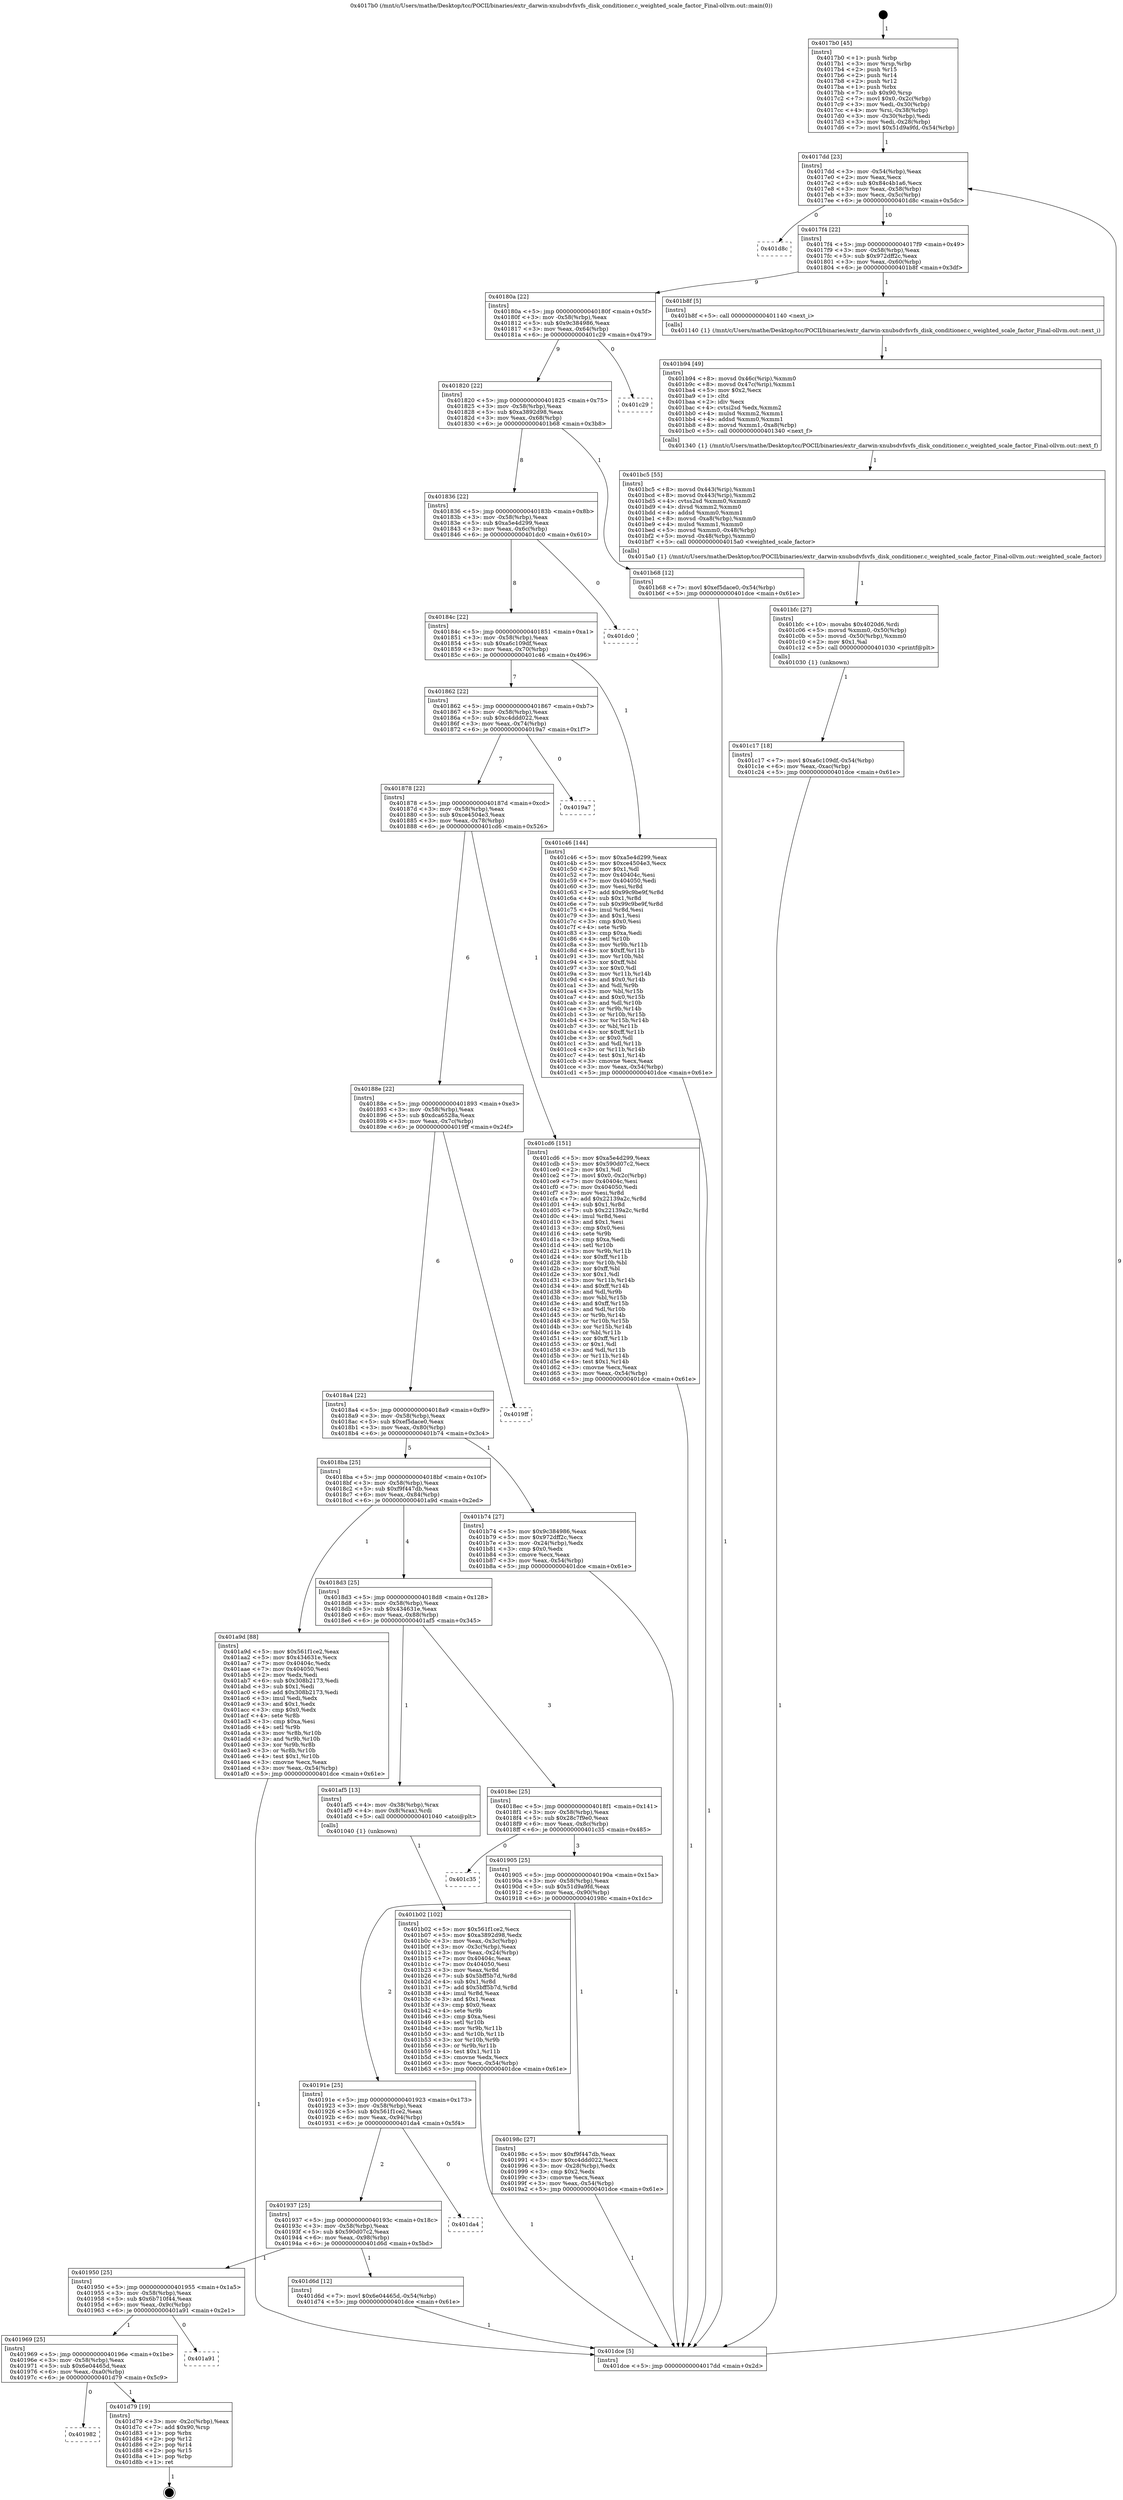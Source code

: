 digraph "0x4017b0" {
  label = "0x4017b0 (/mnt/c/Users/mathe/Desktop/tcc/POCII/binaries/extr_darwin-xnubsdvfsvfs_disk_conditioner.c_weighted_scale_factor_Final-ollvm.out::main(0))"
  labelloc = "t"
  node[shape=record]

  Entry [label="",width=0.3,height=0.3,shape=circle,fillcolor=black,style=filled]
  "0x4017dd" [label="{
     0x4017dd [23]\l
     | [instrs]\l
     &nbsp;&nbsp;0x4017dd \<+3\>: mov -0x54(%rbp),%eax\l
     &nbsp;&nbsp;0x4017e0 \<+2\>: mov %eax,%ecx\l
     &nbsp;&nbsp;0x4017e2 \<+6\>: sub $0x84c4b1a6,%ecx\l
     &nbsp;&nbsp;0x4017e8 \<+3\>: mov %eax,-0x58(%rbp)\l
     &nbsp;&nbsp;0x4017eb \<+3\>: mov %ecx,-0x5c(%rbp)\l
     &nbsp;&nbsp;0x4017ee \<+6\>: je 0000000000401d8c \<main+0x5dc\>\l
  }"]
  "0x401d8c" [label="{
     0x401d8c\l
  }", style=dashed]
  "0x4017f4" [label="{
     0x4017f4 [22]\l
     | [instrs]\l
     &nbsp;&nbsp;0x4017f4 \<+5\>: jmp 00000000004017f9 \<main+0x49\>\l
     &nbsp;&nbsp;0x4017f9 \<+3\>: mov -0x58(%rbp),%eax\l
     &nbsp;&nbsp;0x4017fc \<+5\>: sub $0x972dff2c,%eax\l
     &nbsp;&nbsp;0x401801 \<+3\>: mov %eax,-0x60(%rbp)\l
     &nbsp;&nbsp;0x401804 \<+6\>: je 0000000000401b8f \<main+0x3df\>\l
  }"]
  Exit [label="",width=0.3,height=0.3,shape=circle,fillcolor=black,style=filled,peripheries=2]
  "0x401b8f" [label="{
     0x401b8f [5]\l
     | [instrs]\l
     &nbsp;&nbsp;0x401b8f \<+5\>: call 0000000000401140 \<next_i\>\l
     | [calls]\l
     &nbsp;&nbsp;0x401140 \{1\} (/mnt/c/Users/mathe/Desktop/tcc/POCII/binaries/extr_darwin-xnubsdvfsvfs_disk_conditioner.c_weighted_scale_factor_Final-ollvm.out::next_i)\l
  }"]
  "0x40180a" [label="{
     0x40180a [22]\l
     | [instrs]\l
     &nbsp;&nbsp;0x40180a \<+5\>: jmp 000000000040180f \<main+0x5f\>\l
     &nbsp;&nbsp;0x40180f \<+3\>: mov -0x58(%rbp),%eax\l
     &nbsp;&nbsp;0x401812 \<+5\>: sub $0x9c384986,%eax\l
     &nbsp;&nbsp;0x401817 \<+3\>: mov %eax,-0x64(%rbp)\l
     &nbsp;&nbsp;0x40181a \<+6\>: je 0000000000401c29 \<main+0x479\>\l
  }"]
  "0x401982" [label="{
     0x401982\l
  }", style=dashed]
  "0x401c29" [label="{
     0x401c29\l
  }", style=dashed]
  "0x401820" [label="{
     0x401820 [22]\l
     | [instrs]\l
     &nbsp;&nbsp;0x401820 \<+5\>: jmp 0000000000401825 \<main+0x75\>\l
     &nbsp;&nbsp;0x401825 \<+3\>: mov -0x58(%rbp),%eax\l
     &nbsp;&nbsp;0x401828 \<+5\>: sub $0xa3892d98,%eax\l
     &nbsp;&nbsp;0x40182d \<+3\>: mov %eax,-0x68(%rbp)\l
     &nbsp;&nbsp;0x401830 \<+6\>: je 0000000000401b68 \<main+0x3b8\>\l
  }"]
  "0x401d79" [label="{
     0x401d79 [19]\l
     | [instrs]\l
     &nbsp;&nbsp;0x401d79 \<+3\>: mov -0x2c(%rbp),%eax\l
     &nbsp;&nbsp;0x401d7c \<+7\>: add $0x90,%rsp\l
     &nbsp;&nbsp;0x401d83 \<+1\>: pop %rbx\l
     &nbsp;&nbsp;0x401d84 \<+2\>: pop %r12\l
     &nbsp;&nbsp;0x401d86 \<+2\>: pop %r14\l
     &nbsp;&nbsp;0x401d88 \<+2\>: pop %r15\l
     &nbsp;&nbsp;0x401d8a \<+1\>: pop %rbp\l
     &nbsp;&nbsp;0x401d8b \<+1\>: ret\l
  }"]
  "0x401b68" [label="{
     0x401b68 [12]\l
     | [instrs]\l
     &nbsp;&nbsp;0x401b68 \<+7\>: movl $0xef5dace0,-0x54(%rbp)\l
     &nbsp;&nbsp;0x401b6f \<+5\>: jmp 0000000000401dce \<main+0x61e\>\l
  }"]
  "0x401836" [label="{
     0x401836 [22]\l
     | [instrs]\l
     &nbsp;&nbsp;0x401836 \<+5\>: jmp 000000000040183b \<main+0x8b\>\l
     &nbsp;&nbsp;0x40183b \<+3\>: mov -0x58(%rbp),%eax\l
     &nbsp;&nbsp;0x40183e \<+5\>: sub $0xa5e4d299,%eax\l
     &nbsp;&nbsp;0x401843 \<+3\>: mov %eax,-0x6c(%rbp)\l
     &nbsp;&nbsp;0x401846 \<+6\>: je 0000000000401dc0 \<main+0x610\>\l
  }"]
  "0x401969" [label="{
     0x401969 [25]\l
     | [instrs]\l
     &nbsp;&nbsp;0x401969 \<+5\>: jmp 000000000040196e \<main+0x1be\>\l
     &nbsp;&nbsp;0x40196e \<+3\>: mov -0x58(%rbp),%eax\l
     &nbsp;&nbsp;0x401971 \<+5\>: sub $0x6e04465d,%eax\l
     &nbsp;&nbsp;0x401976 \<+6\>: mov %eax,-0xa0(%rbp)\l
     &nbsp;&nbsp;0x40197c \<+6\>: je 0000000000401d79 \<main+0x5c9\>\l
  }"]
  "0x401dc0" [label="{
     0x401dc0\l
  }", style=dashed]
  "0x40184c" [label="{
     0x40184c [22]\l
     | [instrs]\l
     &nbsp;&nbsp;0x40184c \<+5\>: jmp 0000000000401851 \<main+0xa1\>\l
     &nbsp;&nbsp;0x401851 \<+3\>: mov -0x58(%rbp),%eax\l
     &nbsp;&nbsp;0x401854 \<+5\>: sub $0xa6c109df,%eax\l
     &nbsp;&nbsp;0x401859 \<+3\>: mov %eax,-0x70(%rbp)\l
     &nbsp;&nbsp;0x40185c \<+6\>: je 0000000000401c46 \<main+0x496\>\l
  }"]
  "0x401a91" [label="{
     0x401a91\l
  }", style=dashed]
  "0x401c46" [label="{
     0x401c46 [144]\l
     | [instrs]\l
     &nbsp;&nbsp;0x401c46 \<+5\>: mov $0xa5e4d299,%eax\l
     &nbsp;&nbsp;0x401c4b \<+5\>: mov $0xce4504e3,%ecx\l
     &nbsp;&nbsp;0x401c50 \<+2\>: mov $0x1,%dl\l
     &nbsp;&nbsp;0x401c52 \<+7\>: mov 0x40404c,%esi\l
     &nbsp;&nbsp;0x401c59 \<+7\>: mov 0x404050,%edi\l
     &nbsp;&nbsp;0x401c60 \<+3\>: mov %esi,%r8d\l
     &nbsp;&nbsp;0x401c63 \<+7\>: add $0x99c9be9f,%r8d\l
     &nbsp;&nbsp;0x401c6a \<+4\>: sub $0x1,%r8d\l
     &nbsp;&nbsp;0x401c6e \<+7\>: sub $0x99c9be9f,%r8d\l
     &nbsp;&nbsp;0x401c75 \<+4\>: imul %r8d,%esi\l
     &nbsp;&nbsp;0x401c79 \<+3\>: and $0x1,%esi\l
     &nbsp;&nbsp;0x401c7c \<+3\>: cmp $0x0,%esi\l
     &nbsp;&nbsp;0x401c7f \<+4\>: sete %r9b\l
     &nbsp;&nbsp;0x401c83 \<+3\>: cmp $0xa,%edi\l
     &nbsp;&nbsp;0x401c86 \<+4\>: setl %r10b\l
     &nbsp;&nbsp;0x401c8a \<+3\>: mov %r9b,%r11b\l
     &nbsp;&nbsp;0x401c8d \<+4\>: xor $0xff,%r11b\l
     &nbsp;&nbsp;0x401c91 \<+3\>: mov %r10b,%bl\l
     &nbsp;&nbsp;0x401c94 \<+3\>: xor $0xff,%bl\l
     &nbsp;&nbsp;0x401c97 \<+3\>: xor $0x0,%dl\l
     &nbsp;&nbsp;0x401c9a \<+3\>: mov %r11b,%r14b\l
     &nbsp;&nbsp;0x401c9d \<+4\>: and $0x0,%r14b\l
     &nbsp;&nbsp;0x401ca1 \<+3\>: and %dl,%r9b\l
     &nbsp;&nbsp;0x401ca4 \<+3\>: mov %bl,%r15b\l
     &nbsp;&nbsp;0x401ca7 \<+4\>: and $0x0,%r15b\l
     &nbsp;&nbsp;0x401cab \<+3\>: and %dl,%r10b\l
     &nbsp;&nbsp;0x401cae \<+3\>: or %r9b,%r14b\l
     &nbsp;&nbsp;0x401cb1 \<+3\>: or %r10b,%r15b\l
     &nbsp;&nbsp;0x401cb4 \<+3\>: xor %r15b,%r14b\l
     &nbsp;&nbsp;0x401cb7 \<+3\>: or %bl,%r11b\l
     &nbsp;&nbsp;0x401cba \<+4\>: xor $0xff,%r11b\l
     &nbsp;&nbsp;0x401cbe \<+3\>: or $0x0,%dl\l
     &nbsp;&nbsp;0x401cc1 \<+3\>: and %dl,%r11b\l
     &nbsp;&nbsp;0x401cc4 \<+3\>: or %r11b,%r14b\l
     &nbsp;&nbsp;0x401cc7 \<+4\>: test $0x1,%r14b\l
     &nbsp;&nbsp;0x401ccb \<+3\>: cmovne %ecx,%eax\l
     &nbsp;&nbsp;0x401cce \<+3\>: mov %eax,-0x54(%rbp)\l
     &nbsp;&nbsp;0x401cd1 \<+5\>: jmp 0000000000401dce \<main+0x61e\>\l
  }"]
  "0x401862" [label="{
     0x401862 [22]\l
     | [instrs]\l
     &nbsp;&nbsp;0x401862 \<+5\>: jmp 0000000000401867 \<main+0xb7\>\l
     &nbsp;&nbsp;0x401867 \<+3\>: mov -0x58(%rbp),%eax\l
     &nbsp;&nbsp;0x40186a \<+5\>: sub $0xc4ddd022,%eax\l
     &nbsp;&nbsp;0x40186f \<+3\>: mov %eax,-0x74(%rbp)\l
     &nbsp;&nbsp;0x401872 \<+6\>: je 00000000004019a7 \<main+0x1f7\>\l
  }"]
  "0x401950" [label="{
     0x401950 [25]\l
     | [instrs]\l
     &nbsp;&nbsp;0x401950 \<+5\>: jmp 0000000000401955 \<main+0x1a5\>\l
     &nbsp;&nbsp;0x401955 \<+3\>: mov -0x58(%rbp),%eax\l
     &nbsp;&nbsp;0x401958 \<+5\>: sub $0x6b710f44,%eax\l
     &nbsp;&nbsp;0x40195d \<+6\>: mov %eax,-0x9c(%rbp)\l
     &nbsp;&nbsp;0x401963 \<+6\>: je 0000000000401a91 \<main+0x2e1\>\l
  }"]
  "0x4019a7" [label="{
     0x4019a7\l
  }", style=dashed]
  "0x401878" [label="{
     0x401878 [22]\l
     | [instrs]\l
     &nbsp;&nbsp;0x401878 \<+5\>: jmp 000000000040187d \<main+0xcd\>\l
     &nbsp;&nbsp;0x40187d \<+3\>: mov -0x58(%rbp),%eax\l
     &nbsp;&nbsp;0x401880 \<+5\>: sub $0xce4504e3,%eax\l
     &nbsp;&nbsp;0x401885 \<+3\>: mov %eax,-0x78(%rbp)\l
     &nbsp;&nbsp;0x401888 \<+6\>: je 0000000000401cd6 \<main+0x526\>\l
  }"]
  "0x401d6d" [label="{
     0x401d6d [12]\l
     | [instrs]\l
     &nbsp;&nbsp;0x401d6d \<+7\>: movl $0x6e04465d,-0x54(%rbp)\l
     &nbsp;&nbsp;0x401d74 \<+5\>: jmp 0000000000401dce \<main+0x61e\>\l
  }"]
  "0x401cd6" [label="{
     0x401cd6 [151]\l
     | [instrs]\l
     &nbsp;&nbsp;0x401cd6 \<+5\>: mov $0xa5e4d299,%eax\l
     &nbsp;&nbsp;0x401cdb \<+5\>: mov $0x590d07c2,%ecx\l
     &nbsp;&nbsp;0x401ce0 \<+2\>: mov $0x1,%dl\l
     &nbsp;&nbsp;0x401ce2 \<+7\>: movl $0x0,-0x2c(%rbp)\l
     &nbsp;&nbsp;0x401ce9 \<+7\>: mov 0x40404c,%esi\l
     &nbsp;&nbsp;0x401cf0 \<+7\>: mov 0x404050,%edi\l
     &nbsp;&nbsp;0x401cf7 \<+3\>: mov %esi,%r8d\l
     &nbsp;&nbsp;0x401cfa \<+7\>: add $0x22139a2c,%r8d\l
     &nbsp;&nbsp;0x401d01 \<+4\>: sub $0x1,%r8d\l
     &nbsp;&nbsp;0x401d05 \<+7\>: sub $0x22139a2c,%r8d\l
     &nbsp;&nbsp;0x401d0c \<+4\>: imul %r8d,%esi\l
     &nbsp;&nbsp;0x401d10 \<+3\>: and $0x1,%esi\l
     &nbsp;&nbsp;0x401d13 \<+3\>: cmp $0x0,%esi\l
     &nbsp;&nbsp;0x401d16 \<+4\>: sete %r9b\l
     &nbsp;&nbsp;0x401d1a \<+3\>: cmp $0xa,%edi\l
     &nbsp;&nbsp;0x401d1d \<+4\>: setl %r10b\l
     &nbsp;&nbsp;0x401d21 \<+3\>: mov %r9b,%r11b\l
     &nbsp;&nbsp;0x401d24 \<+4\>: xor $0xff,%r11b\l
     &nbsp;&nbsp;0x401d28 \<+3\>: mov %r10b,%bl\l
     &nbsp;&nbsp;0x401d2b \<+3\>: xor $0xff,%bl\l
     &nbsp;&nbsp;0x401d2e \<+3\>: xor $0x1,%dl\l
     &nbsp;&nbsp;0x401d31 \<+3\>: mov %r11b,%r14b\l
     &nbsp;&nbsp;0x401d34 \<+4\>: and $0xff,%r14b\l
     &nbsp;&nbsp;0x401d38 \<+3\>: and %dl,%r9b\l
     &nbsp;&nbsp;0x401d3b \<+3\>: mov %bl,%r15b\l
     &nbsp;&nbsp;0x401d3e \<+4\>: and $0xff,%r15b\l
     &nbsp;&nbsp;0x401d42 \<+3\>: and %dl,%r10b\l
     &nbsp;&nbsp;0x401d45 \<+3\>: or %r9b,%r14b\l
     &nbsp;&nbsp;0x401d48 \<+3\>: or %r10b,%r15b\l
     &nbsp;&nbsp;0x401d4b \<+3\>: xor %r15b,%r14b\l
     &nbsp;&nbsp;0x401d4e \<+3\>: or %bl,%r11b\l
     &nbsp;&nbsp;0x401d51 \<+4\>: xor $0xff,%r11b\l
     &nbsp;&nbsp;0x401d55 \<+3\>: or $0x1,%dl\l
     &nbsp;&nbsp;0x401d58 \<+3\>: and %dl,%r11b\l
     &nbsp;&nbsp;0x401d5b \<+3\>: or %r11b,%r14b\l
     &nbsp;&nbsp;0x401d5e \<+4\>: test $0x1,%r14b\l
     &nbsp;&nbsp;0x401d62 \<+3\>: cmovne %ecx,%eax\l
     &nbsp;&nbsp;0x401d65 \<+3\>: mov %eax,-0x54(%rbp)\l
     &nbsp;&nbsp;0x401d68 \<+5\>: jmp 0000000000401dce \<main+0x61e\>\l
  }"]
  "0x40188e" [label="{
     0x40188e [22]\l
     | [instrs]\l
     &nbsp;&nbsp;0x40188e \<+5\>: jmp 0000000000401893 \<main+0xe3\>\l
     &nbsp;&nbsp;0x401893 \<+3\>: mov -0x58(%rbp),%eax\l
     &nbsp;&nbsp;0x401896 \<+5\>: sub $0xdca6528a,%eax\l
     &nbsp;&nbsp;0x40189b \<+3\>: mov %eax,-0x7c(%rbp)\l
     &nbsp;&nbsp;0x40189e \<+6\>: je 00000000004019ff \<main+0x24f\>\l
  }"]
  "0x401937" [label="{
     0x401937 [25]\l
     | [instrs]\l
     &nbsp;&nbsp;0x401937 \<+5\>: jmp 000000000040193c \<main+0x18c\>\l
     &nbsp;&nbsp;0x40193c \<+3\>: mov -0x58(%rbp),%eax\l
     &nbsp;&nbsp;0x40193f \<+5\>: sub $0x590d07c2,%eax\l
     &nbsp;&nbsp;0x401944 \<+6\>: mov %eax,-0x98(%rbp)\l
     &nbsp;&nbsp;0x40194a \<+6\>: je 0000000000401d6d \<main+0x5bd\>\l
  }"]
  "0x4019ff" [label="{
     0x4019ff\l
  }", style=dashed]
  "0x4018a4" [label="{
     0x4018a4 [22]\l
     | [instrs]\l
     &nbsp;&nbsp;0x4018a4 \<+5\>: jmp 00000000004018a9 \<main+0xf9\>\l
     &nbsp;&nbsp;0x4018a9 \<+3\>: mov -0x58(%rbp),%eax\l
     &nbsp;&nbsp;0x4018ac \<+5\>: sub $0xef5dace0,%eax\l
     &nbsp;&nbsp;0x4018b1 \<+3\>: mov %eax,-0x80(%rbp)\l
     &nbsp;&nbsp;0x4018b4 \<+6\>: je 0000000000401b74 \<main+0x3c4\>\l
  }"]
  "0x401da4" [label="{
     0x401da4\l
  }", style=dashed]
  "0x401b74" [label="{
     0x401b74 [27]\l
     | [instrs]\l
     &nbsp;&nbsp;0x401b74 \<+5\>: mov $0x9c384986,%eax\l
     &nbsp;&nbsp;0x401b79 \<+5\>: mov $0x972dff2c,%ecx\l
     &nbsp;&nbsp;0x401b7e \<+3\>: mov -0x24(%rbp),%edx\l
     &nbsp;&nbsp;0x401b81 \<+3\>: cmp $0x0,%edx\l
     &nbsp;&nbsp;0x401b84 \<+3\>: cmove %ecx,%eax\l
     &nbsp;&nbsp;0x401b87 \<+3\>: mov %eax,-0x54(%rbp)\l
     &nbsp;&nbsp;0x401b8a \<+5\>: jmp 0000000000401dce \<main+0x61e\>\l
  }"]
  "0x4018ba" [label="{
     0x4018ba [25]\l
     | [instrs]\l
     &nbsp;&nbsp;0x4018ba \<+5\>: jmp 00000000004018bf \<main+0x10f\>\l
     &nbsp;&nbsp;0x4018bf \<+3\>: mov -0x58(%rbp),%eax\l
     &nbsp;&nbsp;0x4018c2 \<+5\>: sub $0xf9f447db,%eax\l
     &nbsp;&nbsp;0x4018c7 \<+6\>: mov %eax,-0x84(%rbp)\l
     &nbsp;&nbsp;0x4018cd \<+6\>: je 0000000000401a9d \<main+0x2ed\>\l
  }"]
  "0x401c17" [label="{
     0x401c17 [18]\l
     | [instrs]\l
     &nbsp;&nbsp;0x401c17 \<+7\>: movl $0xa6c109df,-0x54(%rbp)\l
     &nbsp;&nbsp;0x401c1e \<+6\>: mov %eax,-0xac(%rbp)\l
     &nbsp;&nbsp;0x401c24 \<+5\>: jmp 0000000000401dce \<main+0x61e\>\l
  }"]
  "0x401a9d" [label="{
     0x401a9d [88]\l
     | [instrs]\l
     &nbsp;&nbsp;0x401a9d \<+5\>: mov $0x561f1ce2,%eax\l
     &nbsp;&nbsp;0x401aa2 \<+5\>: mov $0x434631e,%ecx\l
     &nbsp;&nbsp;0x401aa7 \<+7\>: mov 0x40404c,%edx\l
     &nbsp;&nbsp;0x401aae \<+7\>: mov 0x404050,%esi\l
     &nbsp;&nbsp;0x401ab5 \<+2\>: mov %edx,%edi\l
     &nbsp;&nbsp;0x401ab7 \<+6\>: sub $0x308b2173,%edi\l
     &nbsp;&nbsp;0x401abd \<+3\>: sub $0x1,%edi\l
     &nbsp;&nbsp;0x401ac0 \<+6\>: add $0x308b2173,%edi\l
     &nbsp;&nbsp;0x401ac6 \<+3\>: imul %edi,%edx\l
     &nbsp;&nbsp;0x401ac9 \<+3\>: and $0x1,%edx\l
     &nbsp;&nbsp;0x401acc \<+3\>: cmp $0x0,%edx\l
     &nbsp;&nbsp;0x401acf \<+4\>: sete %r8b\l
     &nbsp;&nbsp;0x401ad3 \<+3\>: cmp $0xa,%esi\l
     &nbsp;&nbsp;0x401ad6 \<+4\>: setl %r9b\l
     &nbsp;&nbsp;0x401ada \<+3\>: mov %r8b,%r10b\l
     &nbsp;&nbsp;0x401add \<+3\>: and %r9b,%r10b\l
     &nbsp;&nbsp;0x401ae0 \<+3\>: xor %r9b,%r8b\l
     &nbsp;&nbsp;0x401ae3 \<+3\>: or %r8b,%r10b\l
     &nbsp;&nbsp;0x401ae6 \<+4\>: test $0x1,%r10b\l
     &nbsp;&nbsp;0x401aea \<+3\>: cmovne %ecx,%eax\l
     &nbsp;&nbsp;0x401aed \<+3\>: mov %eax,-0x54(%rbp)\l
     &nbsp;&nbsp;0x401af0 \<+5\>: jmp 0000000000401dce \<main+0x61e\>\l
  }"]
  "0x4018d3" [label="{
     0x4018d3 [25]\l
     | [instrs]\l
     &nbsp;&nbsp;0x4018d3 \<+5\>: jmp 00000000004018d8 \<main+0x128\>\l
     &nbsp;&nbsp;0x4018d8 \<+3\>: mov -0x58(%rbp),%eax\l
     &nbsp;&nbsp;0x4018db \<+5\>: sub $0x434631e,%eax\l
     &nbsp;&nbsp;0x4018e0 \<+6\>: mov %eax,-0x88(%rbp)\l
     &nbsp;&nbsp;0x4018e6 \<+6\>: je 0000000000401af5 \<main+0x345\>\l
  }"]
  "0x401bfc" [label="{
     0x401bfc [27]\l
     | [instrs]\l
     &nbsp;&nbsp;0x401bfc \<+10\>: movabs $0x4020d6,%rdi\l
     &nbsp;&nbsp;0x401c06 \<+5\>: movsd %xmm0,-0x50(%rbp)\l
     &nbsp;&nbsp;0x401c0b \<+5\>: movsd -0x50(%rbp),%xmm0\l
     &nbsp;&nbsp;0x401c10 \<+2\>: mov $0x1,%al\l
     &nbsp;&nbsp;0x401c12 \<+5\>: call 0000000000401030 \<printf@plt\>\l
     | [calls]\l
     &nbsp;&nbsp;0x401030 \{1\} (unknown)\l
  }"]
  "0x401af5" [label="{
     0x401af5 [13]\l
     | [instrs]\l
     &nbsp;&nbsp;0x401af5 \<+4\>: mov -0x38(%rbp),%rax\l
     &nbsp;&nbsp;0x401af9 \<+4\>: mov 0x8(%rax),%rdi\l
     &nbsp;&nbsp;0x401afd \<+5\>: call 0000000000401040 \<atoi@plt\>\l
     | [calls]\l
     &nbsp;&nbsp;0x401040 \{1\} (unknown)\l
  }"]
  "0x4018ec" [label="{
     0x4018ec [25]\l
     | [instrs]\l
     &nbsp;&nbsp;0x4018ec \<+5\>: jmp 00000000004018f1 \<main+0x141\>\l
     &nbsp;&nbsp;0x4018f1 \<+3\>: mov -0x58(%rbp),%eax\l
     &nbsp;&nbsp;0x4018f4 \<+5\>: sub $0x28c7f9e0,%eax\l
     &nbsp;&nbsp;0x4018f9 \<+6\>: mov %eax,-0x8c(%rbp)\l
     &nbsp;&nbsp;0x4018ff \<+6\>: je 0000000000401c35 \<main+0x485\>\l
  }"]
  "0x401bc5" [label="{
     0x401bc5 [55]\l
     | [instrs]\l
     &nbsp;&nbsp;0x401bc5 \<+8\>: movsd 0x443(%rip),%xmm1\l
     &nbsp;&nbsp;0x401bcd \<+8\>: movsd 0x443(%rip),%xmm2\l
     &nbsp;&nbsp;0x401bd5 \<+4\>: cvtss2sd %xmm0,%xmm0\l
     &nbsp;&nbsp;0x401bd9 \<+4\>: divsd %xmm2,%xmm0\l
     &nbsp;&nbsp;0x401bdd \<+4\>: addsd %xmm0,%xmm1\l
     &nbsp;&nbsp;0x401be1 \<+8\>: movsd -0xa8(%rbp),%xmm0\l
     &nbsp;&nbsp;0x401be9 \<+4\>: mulsd %xmm1,%xmm0\l
     &nbsp;&nbsp;0x401bed \<+5\>: movsd %xmm0,-0x48(%rbp)\l
     &nbsp;&nbsp;0x401bf2 \<+5\>: movsd -0x48(%rbp),%xmm0\l
     &nbsp;&nbsp;0x401bf7 \<+5\>: call 00000000004015a0 \<weighted_scale_factor\>\l
     | [calls]\l
     &nbsp;&nbsp;0x4015a0 \{1\} (/mnt/c/Users/mathe/Desktop/tcc/POCII/binaries/extr_darwin-xnubsdvfsvfs_disk_conditioner.c_weighted_scale_factor_Final-ollvm.out::weighted_scale_factor)\l
  }"]
  "0x401c35" [label="{
     0x401c35\l
  }", style=dashed]
  "0x401905" [label="{
     0x401905 [25]\l
     | [instrs]\l
     &nbsp;&nbsp;0x401905 \<+5\>: jmp 000000000040190a \<main+0x15a\>\l
     &nbsp;&nbsp;0x40190a \<+3\>: mov -0x58(%rbp),%eax\l
     &nbsp;&nbsp;0x40190d \<+5\>: sub $0x51d9a9fd,%eax\l
     &nbsp;&nbsp;0x401912 \<+6\>: mov %eax,-0x90(%rbp)\l
     &nbsp;&nbsp;0x401918 \<+6\>: je 000000000040198c \<main+0x1dc\>\l
  }"]
  "0x401b94" [label="{
     0x401b94 [49]\l
     | [instrs]\l
     &nbsp;&nbsp;0x401b94 \<+8\>: movsd 0x46c(%rip),%xmm0\l
     &nbsp;&nbsp;0x401b9c \<+8\>: movsd 0x47c(%rip),%xmm1\l
     &nbsp;&nbsp;0x401ba4 \<+5\>: mov $0x2,%ecx\l
     &nbsp;&nbsp;0x401ba9 \<+1\>: cltd\l
     &nbsp;&nbsp;0x401baa \<+2\>: idiv %ecx\l
     &nbsp;&nbsp;0x401bac \<+4\>: cvtsi2sd %edx,%xmm2\l
     &nbsp;&nbsp;0x401bb0 \<+4\>: mulsd %xmm2,%xmm1\l
     &nbsp;&nbsp;0x401bb4 \<+4\>: addsd %xmm0,%xmm1\l
     &nbsp;&nbsp;0x401bb8 \<+8\>: movsd %xmm1,-0xa8(%rbp)\l
     &nbsp;&nbsp;0x401bc0 \<+5\>: call 0000000000401340 \<next_f\>\l
     | [calls]\l
     &nbsp;&nbsp;0x401340 \{1\} (/mnt/c/Users/mathe/Desktop/tcc/POCII/binaries/extr_darwin-xnubsdvfsvfs_disk_conditioner.c_weighted_scale_factor_Final-ollvm.out::next_f)\l
  }"]
  "0x40198c" [label="{
     0x40198c [27]\l
     | [instrs]\l
     &nbsp;&nbsp;0x40198c \<+5\>: mov $0xf9f447db,%eax\l
     &nbsp;&nbsp;0x401991 \<+5\>: mov $0xc4ddd022,%ecx\l
     &nbsp;&nbsp;0x401996 \<+3\>: mov -0x28(%rbp),%edx\l
     &nbsp;&nbsp;0x401999 \<+3\>: cmp $0x2,%edx\l
     &nbsp;&nbsp;0x40199c \<+3\>: cmovne %ecx,%eax\l
     &nbsp;&nbsp;0x40199f \<+3\>: mov %eax,-0x54(%rbp)\l
     &nbsp;&nbsp;0x4019a2 \<+5\>: jmp 0000000000401dce \<main+0x61e\>\l
  }"]
  "0x40191e" [label="{
     0x40191e [25]\l
     | [instrs]\l
     &nbsp;&nbsp;0x40191e \<+5\>: jmp 0000000000401923 \<main+0x173\>\l
     &nbsp;&nbsp;0x401923 \<+3\>: mov -0x58(%rbp),%eax\l
     &nbsp;&nbsp;0x401926 \<+5\>: sub $0x561f1ce2,%eax\l
     &nbsp;&nbsp;0x40192b \<+6\>: mov %eax,-0x94(%rbp)\l
     &nbsp;&nbsp;0x401931 \<+6\>: je 0000000000401da4 \<main+0x5f4\>\l
  }"]
  "0x401dce" [label="{
     0x401dce [5]\l
     | [instrs]\l
     &nbsp;&nbsp;0x401dce \<+5\>: jmp 00000000004017dd \<main+0x2d\>\l
  }"]
  "0x4017b0" [label="{
     0x4017b0 [45]\l
     | [instrs]\l
     &nbsp;&nbsp;0x4017b0 \<+1\>: push %rbp\l
     &nbsp;&nbsp;0x4017b1 \<+3\>: mov %rsp,%rbp\l
     &nbsp;&nbsp;0x4017b4 \<+2\>: push %r15\l
     &nbsp;&nbsp;0x4017b6 \<+2\>: push %r14\l
     &nbsp;&nbsp;0x4017b8 \<+2\>: push %r12\l
     &nbsp;&nbsp;0x4017ba \<+1\>: push %rbx\l
     &nbsp;&nbsp;0x4017bb \<+7\>: sub $0x90,%rsp\l
     &nbsp;&nbsp;0x4017c2 \<+7\>: movl $0x0,-0x2c(%rbp)\l
     &nbsp;&nbsp;0x4017c9 \<+3\>: mov %edi,-0x30(%rbp)\l
     &nbsp;&nbsp;0x4017cc \<+4\>: mov %rsi,-0x38(%rbp)\l
     &nbsp;&nbsp;0x4017d0 \<+3\>: mov -0x30(%rbp),%edi\l
     &nbsp;&nbsp;0x4017d3 \<+3\>: mov %edi,-0x28(%rbp)\l
     &nbsp;&nbsp;0x4017d6 \<+7\>: movl $0x51d9a9fd,-0x54(%rbp)\l
  }"]
  "0x401b02" [label="{
     0x401b02 [102]\l
     | [instrs]\l
     &nbsp;&nbsp;0x401b02 \<+5\>: mov $0x561f1ce2,%ecx\l
     &nbsp;&nbsp;0x401b07 \<+5\>: mov $0xa3892d98,%edx\l
     &nbsp;&nbsp;0x401b0c \<+3\>: mov %eax,-0x3c(%rbp)\l
     &nbsp;&nbsp;0x401b0f \<+3\>: mov -0x3c(%rbp),%eax\l
     &nbsp;&nbsp;0x401b12 \<+3\>: mov %eax,-0x24(%rbp)\l
     &nbsp;&nbsp;0x401b15 \<+7\>: mov 0x40404c,%eax\l
     &nbsp;&nbsp;0x401b1c \<+7\>: mov 0x404050,%esi\l
     &nbsp;&nbsp;0x401b23 \<+3\>: mov %eax,%r8d\l
     &nbsp;&nbsp;0x401b26 \<+7\>: sub $0x5bff5b7d,%r8d\l
     &nbsp;&nbsp;0x401b2d \<+4\>: sub $0x1,%r8d\l
     &nbsp;&nbsp;0x401b31 \<+7\>: add $0x5bff5b7d,%r8d\l
     &nbsp;&nbsp;0x401b38 \<+4\>: imul %r8d,%eax\l
     &nbsp;&nbsp;0x401b3c \<+3\>: and $0x1,%eax\l
     &nbsp;&nbsp;0x401b3f \<+3\>: cmp $0x0,%eax\l
     &nbsp;&nbsp;0x401b42 \<+4\>: sete %r9b\l
     &nbsp;&nbsp;0x401b46 \<+3\>: cmp $0xa,%esi\l
     &nbsp;&nbsp;0x401b49 \<+4\>: setl %r10b\l
     &nbsp;&nbsp;0x401b4d \<+3\>: mov %r9b,%r11b\l
     &nbsp;&nbsp;0x401b50 \<+3\>: and %r10b,%r11b\l
     &nbsp;&nbsp;0x401b53 \<+3\>: xor %r10b,%r9b\l
     &nbsp;&nbsp;0x401b56 \<+3\>: or %r9b,%r11b\l
     &nbsp;&nbsp;0x401b59 \<+4\>: test $0x1,%r11b\l
     &nbsp;&nbsp;0x401b5d \<+3\>: cmovne %edx,%ecx\l
     &nbsp;&nbsp;0x401b60 \<+3\>: mov %ecx,-0x54(%rbp)\l
     &nbsp;&nbsp;0x401b63 \<+5\>: jmp 0000000000401dce \<main+0x61e\>\l
  }"]
  Entry -> "0x4017b0" [label=" 1"]
  "0x4017dd" -> "0x401d8c" [label=" 0"]
  "0x4017dd" -> "0x4017f4" [label=" 10"]
  "0x401d79" -> Exit [label=" 1"]
  "0x4017f4" -> "0x401b8f" [label=" 1"]
  "0x4017f4" -> "0x40180a" [label=" 9"]
  "0x401969" -> "0x401982" [label=" 0"]
  "0x40180a" -> "0x401c29" [label=" 0"]
  "0x40180a" -> "0x401820" [label=" 9"]
  "0x401969" -> "0x401d79" [label=" 1"]
  "0x401820" -> "0x401b68" [label=" 1"]
  "0x401820" -> "0x401836" [label=" 8"]
  "0x401950" -> "0x401969" [label=" 1"]
  "0x401836" -> "0x401dc0" [label=" 0"]
  "0x401836" -> "0x40184c" [label=" 8"]
  "0x401950" -> "0x401a91" [label=" 0"]
  "0x40184c" -> "0x401c46" [label=" 1"]
  "0x40184c" -> "0x401862" [label=" 7"]
  "0x401d6d" -> "0x401dce" [label=" 1"]
  "0x401862" -> "0x4019a7" [label=" 0"]
  "0x401862" -> "0x401878" [label=" 7"]
  "0x401937" -> "0x401950" [label=" 1"]
  "0x401878" -> "0x401cd6" [label=" 1"]
  "0x401878" -> "0x40188e" [label=" 6"]
  "0x401937" -> "0x401d6d" [label=" 1"]
  "0x40188e" -> "0x4019ff" [label=" 0"]
  "0x40188e" -> "0x4018a4" [label=" 6"]
  "0x40191e" -> "0x401937" [label=" 2"]
  "0x4018a4" -> "0x401b74" [label=" 1"]
  "0x4018a4" -> "0x4018ba" [label=" 5"]
  "0x40191e" -> "0x401da4" [label=" 0"]
  "0x4018ba" -> "0x401a9d" [label=" 1"]
  "0x4018ba" -> "0x4018d3" [label=" 4"]
  "0x401cd6" -> "0x401dce" [label=" 1"]
  "0x4018d3" -> "0x401af5" [label=" 1"]
  "0x4018d3" -> "0x4018ec" [label=" 3"]
  "0x401c46" -> "0x401dce" [label=" 1"]
  "0x4018ec" -> "0x401c35" [label=" 0"]
  "0x4018ec" -> "0x401905" [label=" 3"]
  "0x401c17" -> "0x401dce" [label=" 1"]
  "0x401905" -> "0x40198c" [label=" 1"]
  "0x401905" -> "0x40191e" [label=" 2"]
  "0x40198c" -> "0x401dce" [label=" 1"]
  "0x4017b0" -> "0x4017dd" [label=" 1"]
  "0x401dce" -> "0x4017dd" [label=" 9"]
  "0x401a9d" -> "0x401dce" [label=" 1"]
  "0x401af5" -> "0x401b02" [label=" 1"]
  "0x401b02" -> "0x401dce" [label=" 1"]
  "0x401b68" -> "0x401dce" [label=" 1"]
  "0x401b74" -> "0x401dce" [label=" 1"]
  "0x401b8f" -> "0x401b94" [label=" 1"]
  "0x401b94" -> "0x401bc5" [label=" 1"]
  "0x401bc5" -> "0x401bfc" [label=" 1"]
  "0x401bfc" -> "0x401c17" [label=" 1"]
}

